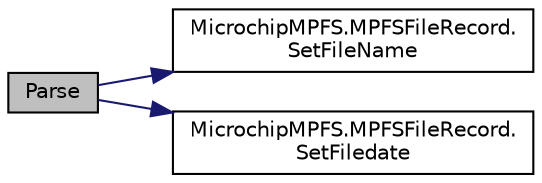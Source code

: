 digraph "Parse"
{
  edge [fontname="Helvetica",fontsize="10",labelfontname="Helvetica",labelfontsize="10"];
  node [fontname="Helvetica",fontsize="10",shape=record];
  rankdir="LR";
  Node1 [label="Parse",height=0.2,width=0.4,color="black", fillcolor="grey75", style="filled", fontcolor="black"];
  Node1 -> Node2 [color="midnightblue",fontsize="10",style="solid",fontname="Helvetica"];
  Node2 [label="MicrochipMPFS.MPFSFileRecord.\lSetFileName",height=0.2,width=0.4,color="black", fillcolor="white", style="filled",URL="$class_microchip_m_p_f_s_1_1_m_p_f_s_file_record.html#a1247aa2e77efaca500bf3f10635dec9e"];
  Node1 -> Node3 [color="midnightblue",fontsize="10",style="solid",fontname="Helvetica"];
  Node3 [label="MicrochipMPFS.MPFSFileRecord.\lSetFiledate",height=0.2,width=0.4,color="black", fillcolor="white", style="filled",URL="$class_microchip_m_p_f_s_1_1_m_p_f_s_file_record.html#ac71ab80f8b427eaeb53039a16870dbc5"];
}
